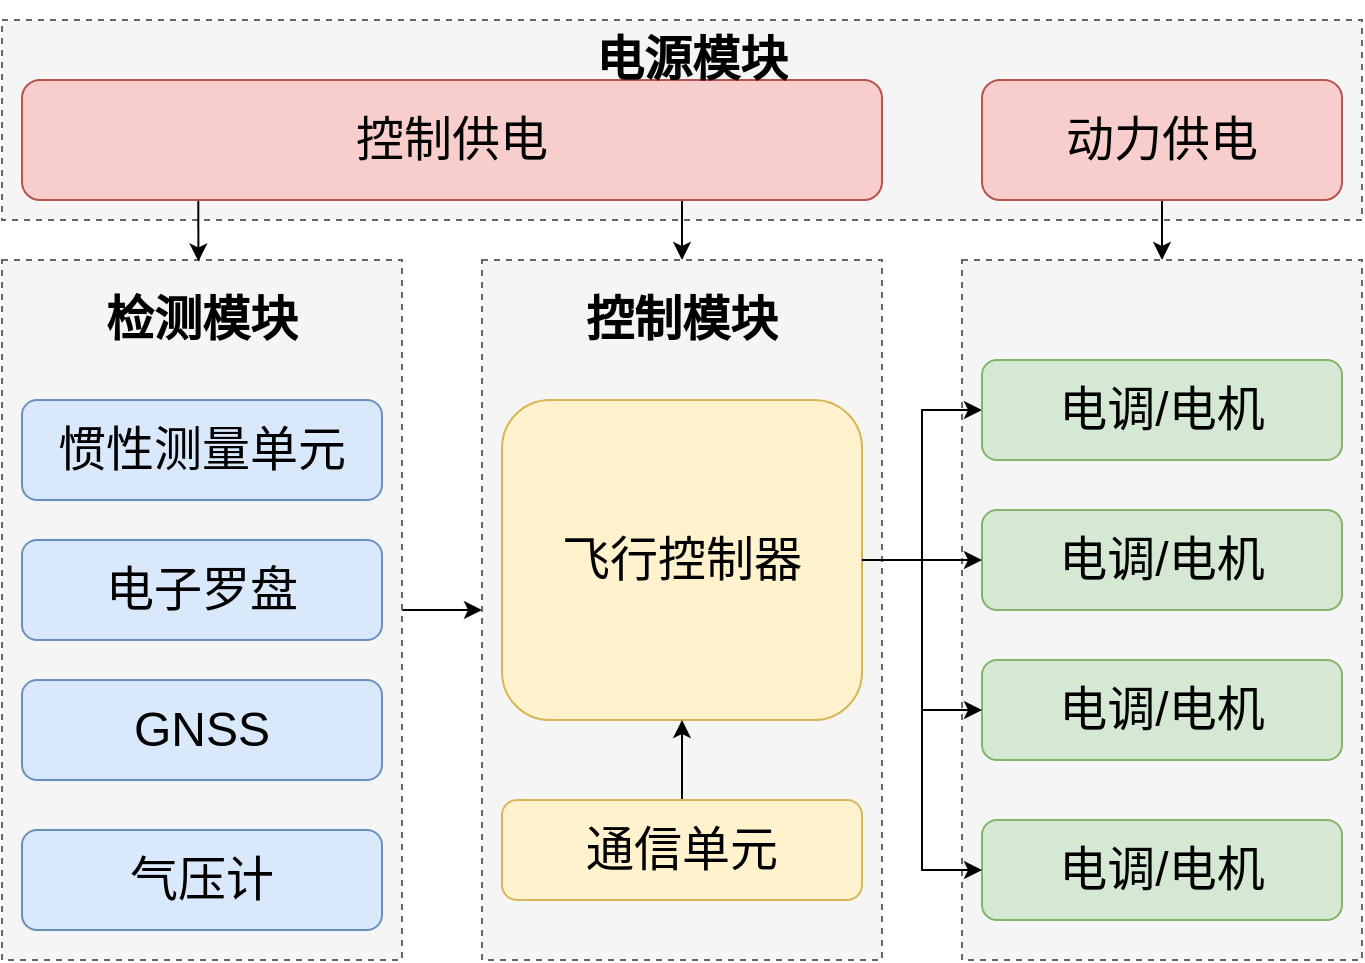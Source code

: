 <mxfile version="14.3.0" type="device"><diagram id="AEMIKpgWcqf3ON_tAitu" name="Page-1"><mxGraphModel dx="925" dy="648" grid="1" gridSize="10" guides="1" tooltips="1" connect="1" arrows="1" fold="1" page="1" pageScale="1" pageWidth="850" pageHeight="1100" math="0" shadow="0"><root><mxCell id="0"/><mxCell id="1" parent="0"/><mxCell id="39fuA6S-Ndf2PDI1rWip-1" value="" style="rounded=0;whiteSpace=wrap;html=1;dashed=1;fillColor=#f5f5f5;strokeColor=#666666;fontColor=#333333;" vertex="1" parent="1"><mxGeometry x="80" y="120" width="680" height="100" as="geometry"/></mxCell><mxCell id="39fuA6S-Ndf2PDI1rWip-31" value="" style="edgeStyle=orthogonalEdgeStyle;rounded=0;orthogonalLoop=1;jettySize=auto;html=1;entryX=0;entryY=0.5;entryDx=0;entryDy=0;" edge="1" parent="1" source="39fuA6S-Ndf2PDI1rWip-2" target="39fuA6S-Ndf2PDI1rWip-4"><mxGeometry relative="1" as="geometry"/></mxCell><mxCell id="39fuA6S-Ndf2PDI1rWip-2" value="" style="rounded=0;whiteSpace=wrap;html=1;dashed=1;fillColor=#f5f5f5;strokeColor=#666666;fontColor=#333333;" vertex="1" parent="1"><mxGeometry x="80" y="240" width="200" height="350" as="geometry"/></mxCell><mxCell id="39fuA6S-Ndf2PDI1rWip-4" value="" style="rounded=0;whiteSpace=wrap;html=1;dashed=1;fillColor=#f5f5f5;strokeColor=#666666;fontColor=#333333;" vertex="1" parent="1"><mxGeometry x="320" y="240" width="200" height="350" as="geometry"/></mxCell><mxCell id="39fuA6S-Ndf2PDI1rWip-5" value="" style="rounded=0;whiteSpace=wrap;html=1;dashed=1;fillColor=#f5f5f5;strokeColor=#666666;fontColor=#333333;" vertex="1" parent="1"><mxGeometry x="560" y="240" width="200" height="350" as="geometry"/></mxCell><mxCell id="39fuA6S-Ndf2PDI1rWip-34" value="" style="edgeStyle=orthogonalEdgeStyle;rounded=0;orthogonalLoop=1;jettySize=auto;html=1;" edge="1" parent="1"><mxGeometry relative="1" as="geometry"><mxPoint x="420" y="210" as="sourcePoint"/><mxPoint x="420" y="240" as="targetPoint"/></mxGeometry></mxCell><mxCell id="39fuA6S-Ndf2PDI1rWip-35" value="" style="edgeStyle=orthogonalEdgeStyle;rounded=0;orthogonalLoop=1;jettySize=auto;html=1;entryX=0.491;entryY=0.002;entryDx=0;entryDy=0;entryPerimeter=0;exitX=0.205;exitY=0.999;exitDx=0;exitDy=0;exitPerimeter=0;" edge="1" parent="1" source="39fuA6S-Ndf2PDI1rWip-6" target="39fuA6S-Ndf2PDI1rWip-2"><mxGeometry relative="1" as="geometry"/></mxCell><mxCell id="39fuA6S-Ndf2PDI1rWip-6" value="&lt;font style=&quot;font-size: 24px&quot;&gt;控制供电&lt;/font&gt;" style="rounded=1;whiteSpace=wrap;html=1;fillColor=#f8cecc;strokeColor=#b85450;" vertex="1" parent="1"><mxGeometry x="90" y="150" width="430" height="60" as="geometry"/></mxCell><mxCell id="39fuA6S-Ndf2PDI1rWip-7" value="&lt;font style=&quot;font-size: 24px&quot;&gt;惯性测量单元&lt;/font&gt;" style="rounded=1;whiteSpace=wrap;html=1;fillColor=#dae8fc;strokeColor=#6c8ebf;glass=0;sketch=0;shadow=0;" vertex="1" parent="1"><mxGeometry x="90" y="310" width="180" height="50" as="geometry"/></mxCell><mxCell id="39fuA6S-Ndf2PDI1rWip-8" value="&lt;font style=&quot;font-size: 24px&quot;&gt;气压计&lt;/font&gt;" style="rounded=1;whiteSpace=wrap;html=1;fillColor=#dae8fc;strokeColor=#6c8ebf;glass=0;sketch=0;shadow=0;" vertex="1" parent="1"><mxGeometry x="90" y="525" width="180" height="50" as="geometry"/></mxCell><mxCell id="39fuA6S-Ndf2PDI1rWip-9" value="&lt;font style=&quot;font-size: 24px&quot;&gt;电子罗盘&lt;/font&gt;" style="rounded=1;whiteSpace=wrap;html=1;fillColor=#dae8fc;strokeColor=#6c8ebf;glass=0;sketch=0;shadow=0;" vertex="1" parent="1"><mxGeometry x="90" y="380" width="180" height="50" as="geometry"/></mxCell><mxCell id="39fuA6S-Ndf2PDI1rWip-13" value="&lt;h1 align=&quot;center&quot;&gt;检测模块&lt;/h1&gt;" style="text;html=1;strokeColor=none;fillColor=none;spacing=5;spacingTop=-20;whiteSpace=wrap;overflow=hidden;rounded=0;shadow=0;glass=0;sketch=0;align=center;" vertex="1" parent="1"><mxGeometry x="85" y="250" width="190" height="50" as="geometry"/></mxCell><mxCell id="39fuA6S-Ndf2PDI1rWip-33" value="" style="edgeStyle=orthogonalEdgeStyle;rounded=0;orthogonalLoop=1;jettySize=auto;html=1;entryX=0.5;entryY=0;entryDx=0;entryDy=0;" edge="1" parent="1" source="39fuA6S-Ndf2PDI1rWip-18" target="39fuA6S-Ndf2PDI1rWip-5"><mxGeometry relative="1" as="geometry"><mxPoint x="660" y="230" as="targetPoint"/></mxGeometry></mxCell><mxCell id="39fuA6S-Ndf2PDI1rWip-18" value="&lt;font style=&quot;font-size: 24px&quot;&gt;动力供电&lt;/font&gt;" style="rounded=1;whiteSpace=wrap;html=1;fillColor=#f8cecc;strokeColor=#b85450;" vertex="1" parent="1"><mxGeometry x="570" y="150" width="180" height="60" as="geometry"/></mxCell><mxCell id="39fuA6S-Ndf2PDI1rWip-19" value="&lt;h1 align=&quot;center&quot;&gt;电源模块&lt;/h1&gt;" style="text;html=1;strokeColor=none;fillColor=none;spacing=5;spacingTop=-20;whiteSpace=wrap;overflow=hidden;rounded=0;shadow=0;glass=0;sketch=0;align=center;" vertex="1" parent="1"><mxGeometry x="330" y="120" width="190" height="50" as="geometry"/></mxCell><mxCell id="39fuA6S-Ndf2PDI1rWip-20" value="&lt;h1 align=&quot;center&quot;&gt;控制模块&lt;/h1&gt;" style="text;html=1;strokeColor=none;fillColor=none;spacing=5;spacingTop=-20;whiteSpace=wrap;overflow=hidden;rounded=0;shadow=0;glass=0;sketch=0;align=center;" vertex="1" parent="1"><mxGeometry x="325" y="250" width="190" height="50" as="geometry"/></mxCell><mxCell id="39fuA6S-Ndf2PDI1rWip-40" value="" style="edgeStyle=orthogonalEdgeStyle;rounded=0;orthogonalLoop=1;jettySize=auto;html=1;entryX=0;entryY=0.5;entryDx=0;entryDy=0;" edge="1" parent="1" source="39fuA6S-Ndf2PDI1rWip-22" target="39fuA6S-Ndf2PDI1rWip-24"><mxGeometry relative="1" as="geometry"/></mxCell><mxCell id="39fuA6S-Ndf2PDI1rWip-22" value="&lt;font style=&quot;font-size: 24px&quot;&gt;飞行控制器&lt;/font&gt;" style="rounded=1;whiteSpace=wrap;html=1;fillColor=#fff2cc;strokeColor=#d6b656;glass=0;sketch=0;shadow=0;" vertex="1" parent="1"><mxGeometry x="330" y="310" width="180" height="160" as="geometry"/></mxCell><mxCell id="39fuA6S-Ndf2PDI1rWip-37" value="" style="edgeStyle=orthogonalEdgeStyle;rounded=0;orthogonalLoop=1;jettySize=auto;html=1;" edge="1" parent="1" source="39fuA6S-Ndf2PDI1rWip-23" target="39fuA6S-Ndf2PDI1rWip-22"><mxGeometry relative="1" as="geometry"/></mxCell><mxCell id="39fuA6S-Ndf2PDI1rWip-23" value="&lt;font style=&quot;font-size: 24px&quot;&gt;通信单元&lt;/font&gt;" style="rounded=1;whiteSpace=wrap;html=1;fillColor=#fff2cc;strokeColor=#d6b656;glass=0;sketch=0;shadow=0;" vertex="1" parent="1"><mxGeometry x="330" y="510" width="180" height="50" as="geometry"/></mxCell><mxCell id="39fuA6S-Ndf2PDI1rWip-24" value="&lt;font style=&quot;font-size: 24px&quot;&gt;电调/电机&lt;/font&gt;" style="rounded=1;whiteSpace=wrap;html=1;fillColor=#d5e8d4;strokeColor=#82b366;glass=0;sketch=0;shadow=0;" vertex="1" parent="1"><mxGeometry x="570" y="290" width="180" height="50" as="geometry"/></mxCell><mxCell id="39fuA6S-Ndf2PDI1rWip-25" value="&lt;font style=&quot;font-size: 24px&quot;&gt;电调/电机&lt;/font&gt;" style="rounded=1;whiteSpace=wrap;html=1;fillColor=#d5e8d4;strokeColor=#82b366;glass=0;sketch=0;shadow=0;" vertex="1" parent="1"><mxGeometry x="570" y="365" width="180" height="50" as="geometry"/></mxCell><mxCell id="39fuA6S-Ndf2PDI1rWip-26" value="&lt;font style=&quot;font-size: 24px&quot;&gt;电调/电机&lt;/font&gt;" style="rounded=1;whiteSpace=wrap;html=1;fillColor=#d5e8d4;strokeColor=#82b366;glass=0;sketch=0;shadow=0;" vertex="1" parent="1"><mxGeometry x="570" y="440" width="180" height="50" as="geometry"/></mxCell><mxCell id="39fuA6S-Ndf2PDI1rWip-27" value="&lt;font style=&quot;font-size: 24px&quot;&gt;电调/电机&lt;/font&gt;" style="rounded=1;whiteSpace=wrap;html=1;fillColor=#d5e8d4;strokeColor=#82b366;glass=0;sketch=0;shadow=0;" vertex="1" parent="1"><mxGeometry x="570" y="520" width="180" height="50" as="geometry"/></mxCell><mxCell id="39fuA6S-Ndf2PDI1rWip-36" value="&lt;font style=&quot;font-size: 24px&quot;&gt;GNSS&lt;/font&gt;" style="rounded=1;whiteSpace=wrap;html=1;fillColor=#dae8fc;strokeColor=#6c8ebf;glass=0;sketch=0;shadow=0;" vertex="1" parent="1"><mxGeometry x="90" y="450" width="180" height="50" as="geometry"/></mxCell><mxCell id="39fuA6S-Ndf2PDI1rWip-42" value="" style="edgeStyle=orthogonalEdgeStyle;rounded=0;orthogonalLoop=1;jettySize=auto;html=1;entryX=0;entryY=0.5;entryDx=0;entryDy=0;exitX=1;exitY=0.5;exitDx=0;exitDy=0;exitPerimeter=0;" edge="1" parent="1" source="39fuA6S-Ndf2PDI1rWip-22" target="39fuA6S-Ndf2PDI1rWip-27"><mxGeometry relative="1" as="geometry"><mxPoint x="520" y="400" as="sourcePoint"/><mxPoint x="580" y="335" as="targetPoint"/></mxGeometry></mxCell><mxCell id="39fuA6S-Ndf2PDI1rWip-43" value="" style="edgeStyle=orthogonalEdgeStyle;rounded=0;orthogonalLoop=1;jettySize=auto;html=1;entryX=0;entryY=0.5;entryDx=0;entryDy=0;exitX=1;exitY=0.5;exitDx=0;exitDy=0;" edge="1" parent="1" source="39fuA6S-Ndf2PDI1rWip-22" target="39fuA6S-Ndf2PDI1rWip-26"><mxGeometry relative="1" as="geometry"><mxPoint x="520" y="400" as="sourcePoint"/><mxPoint x="580" y="335" as="targetPoint"/></mxGeometry></mxCell><mxCell id="39fuA6S-Ndf2PDI1rWip-44" value="" style="edgeStyle=orthogonalEdgeStyle;rounded=0;orthogonalLoop=1;jettySize=auto;html=1;entryX=0;entryY=0.5;entryDx=0;entryDy=0;exitX=1;exitY=0.5;exitDx=0;exitDy=0;" edge="1" parent="1" source="39fuA6S-Ndf2PDI1rWip-22" target="39fuA6S-Ndf2PDI1rWip-25"><mxGeometry relative="1" as="geometry"><mxPoint x="520" y="400" as="sourcePoint"/><mxPoint x="580" y="335" as="targetPoint"/></mxGeometry></mxCell></root></mxGraphModel></diagram></mxfile>